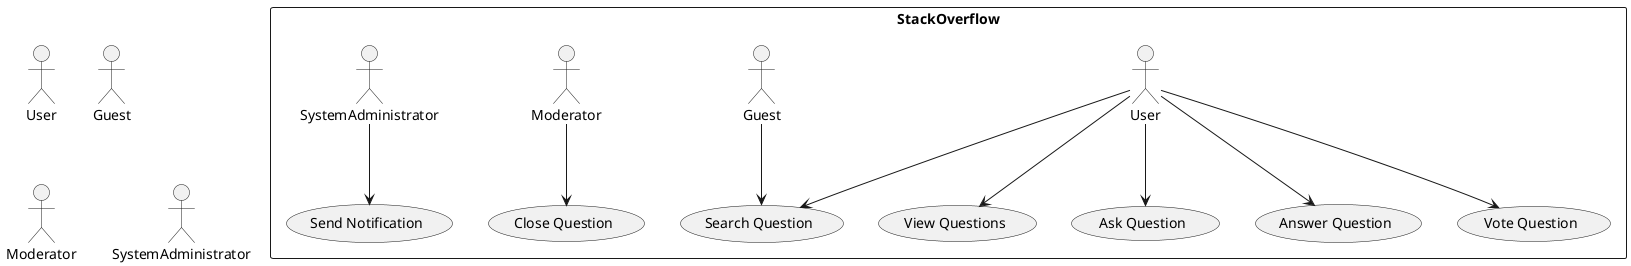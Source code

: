 @startuml


actor User as user
actor Guest as guest
actor Moderator as moderator
actor SystemAdministrator as systemAdmin

rectangle StackOverflow {
    usecase "View Questions" as ViewQuestion
    usecase "Ask Question" as AskQuestion
    usecase "Answer Question" as AnswerQuestion
    usecase "Search Question" as SearchQuestion
    usecase "Vote Question" as VoteQuestion
    usecase "Close Question" as CloseQuestion
    usecase "Send Notification" as SendNotification

    User --> ViewQuestion
    User --> AskQuestion
    User --> AnswerQuestion
    User --> SearchQuestion
    User --> VoteQuestion
    Guest --> SearchQuestion
    Moderator --> CloseQuestion
    SystemAdministrator --> SendNotification

}





@enduml


